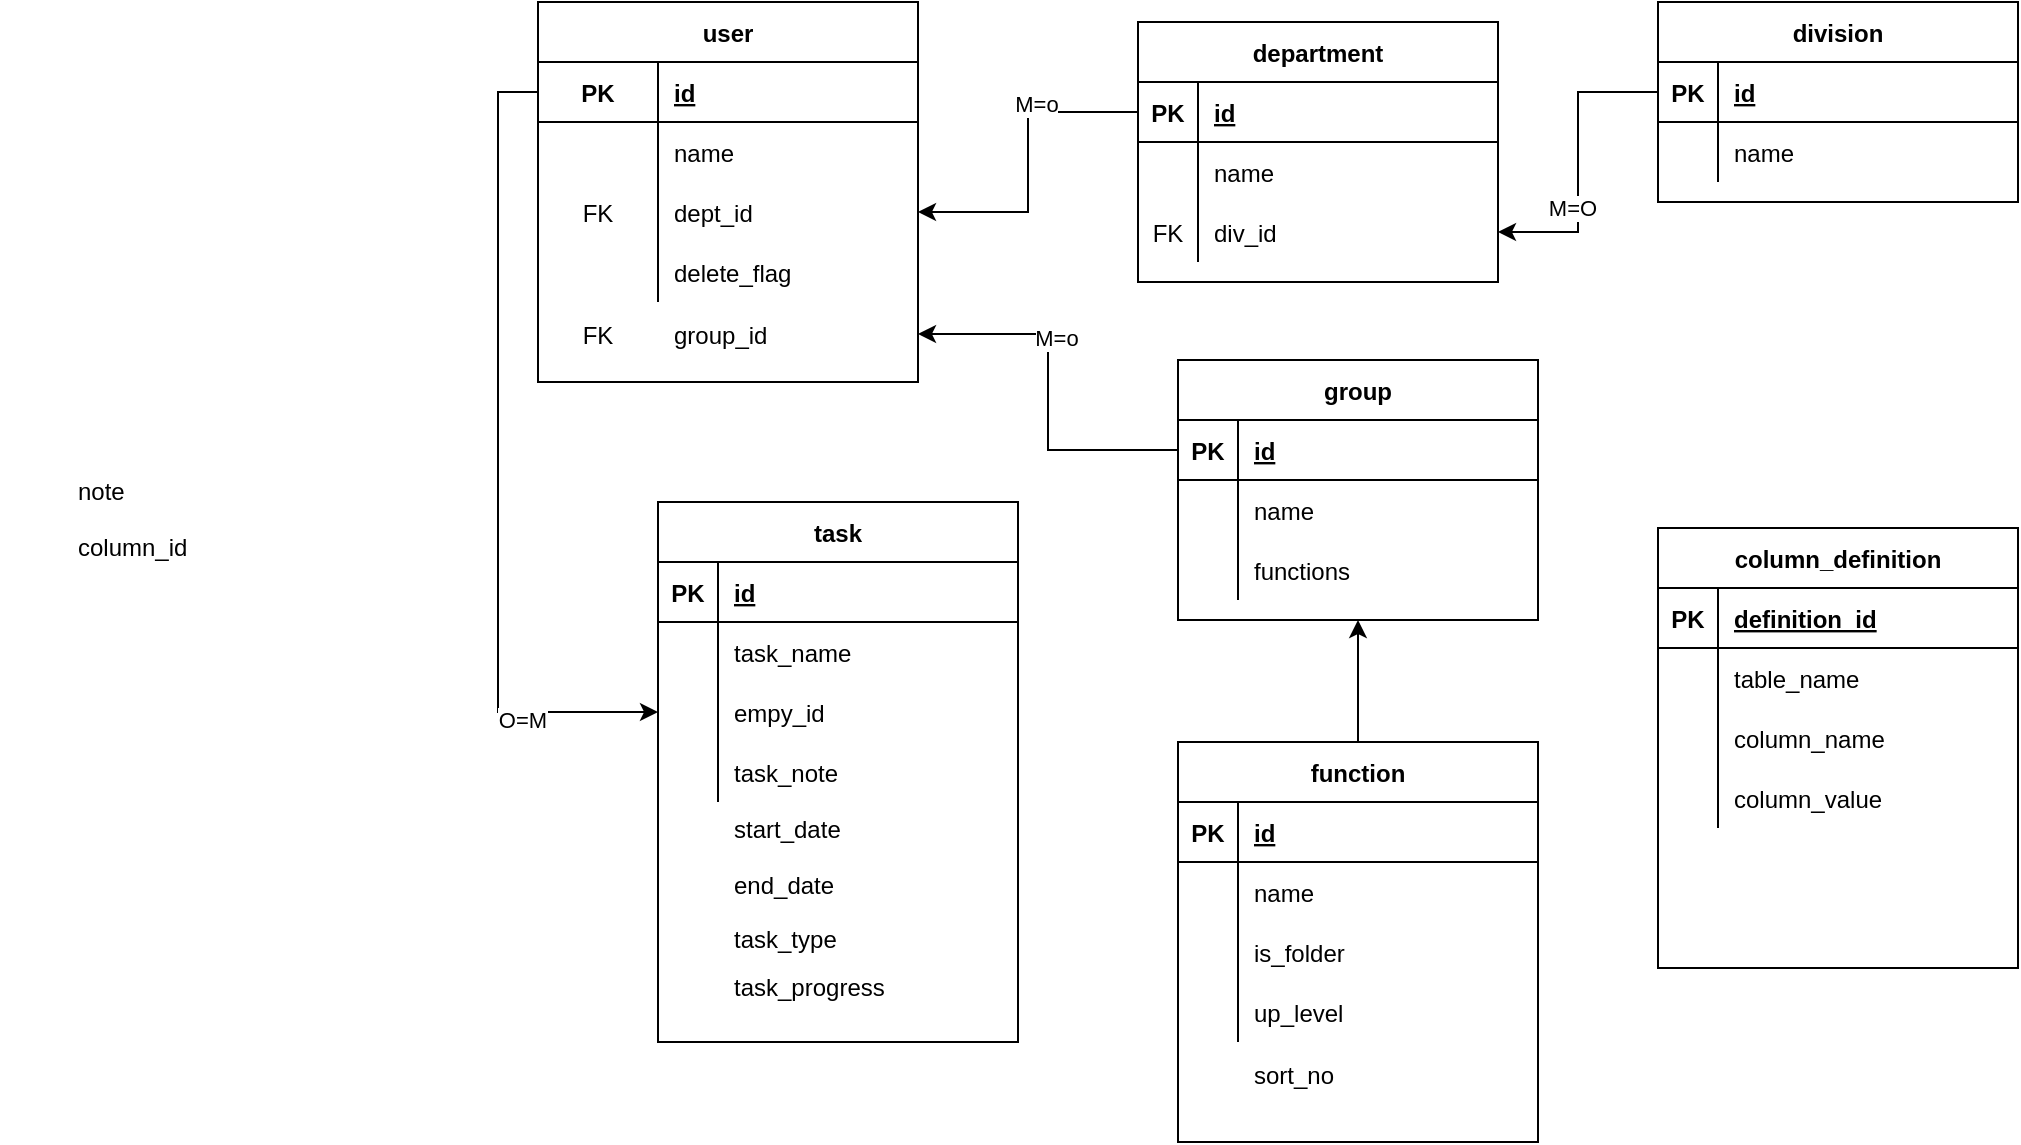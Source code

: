 <mxfile version="15.9.6" type="device"><diagram id="P8BjnIw8uzC9Eh3ABtu_" name="Page-1"><mxGraphModel dx="2128" dy="545" grid="1" gridSize="10" guides="1" tooltips="1" connect="1" arrows="1" fold="1" page="1" pageScale="1" pageWidth="850" pageHeight="1100" math="0" shadow="0"><root><mxCell id="0"/><mxCell id="1" parent="0"/><mxCell id="HTnI0VIn8J3bem7CkCX4-1" value="user" style="shape=table;startSize=30;container=1;collapsible=1;childLayout=tableLayout;fixedRows=1;rowLines=0;fontStyle=1;align=center;resizeLast=1;" parent="1" vertex="1"><mxGeometry x="10" y="20" width="190" height="190" as="geometry"><mxRectangle x="10" y="20" width="60" height="30" as="alternateBounds"/></mxGeometry></mxCell><mxCell id="HTnI0VIn8J3bem7CkCX4-2" value="" style="shape=partialRectangle;collapsible=0;dropTarget=0;pointerEvents=0;fillColor=none;top=0;left=0;bottom=1;right=0;points=[[0,0.5],[1,0.5]];portConstraint=eastwest;" parent="HTnI0VIn8J3bem7CkCX4-1" vertex="1"><mxGeometry y="30" width="190" height="30" as="geometry"/></mxCell><mxCell id="HTnI0VIn8J3bem7CkCX4-3" value="PK" style="shape=partialRectangle;connectable=0;fillColor=none;top=0;left=0;bottom=0;right=0;fontStyle=1;overflow=hidden;" parent="HTnI0VIn8J3bem7CkCX4-2" vertex="1"><mxGeometry width="60" height="30" as="geometry"><mxRectangle width="60" height="30" as="alternateBounds"/></mxGeometry></mxCell><mxCell id="HTnI0VIn8J3bem7CkCX4-4" value="id" style="shape=partialRectangle;connectable=0;fillColor=none;top=0;left=0;bottom=0;right=0;align=left;spacingLeft=6;fontStyle=5;overflow=hidden;" parent="HTnI0VIn8J3bem7CkCX4-2" vertex="1"><mxGeometry x="60" width="130" height="30" as="geometry"><mxRectangle width="130" height="30" as="alternateBounds"/></mxGeometry></mxCell><mxCell id="HTnI0VIn8J3bem7CkCX4-5" value="" style="shape=partialRectangle;collapsible=0;dropTarget=0;pointerEvents=0;fillColor=none;top=0;left=0;bottom=0;right=0;points=[[0,0.5],[1,0.5]];portConstraint=eastwest;" parent="HTnI0VIn8J3bem7CkCX4-1" vertex="1"><mxGeometry y="60" width="190" height="30" as="geometry"/></mxCell><mxCell id="HTnI0VIn8J3bem7CkCX4-6" value="" style="shape=partialRectangle;connectable=0;fillColor=none;top=0;left=0;bottom=0;right=0;editable=1;overflow=hidden;" parent="HTnI0VIn8J3bem7CkCX4-5" vertex="1"><mxGeometry width="60" height="30" as="geometry"><mxRectangle width="60" height="30" as="alternateBounds"/></mxGeometry></mxCell><mxCell id="HTnI0VIn8J3bem7CkCX4-7" value="name" style="shape=partialRectangle;connectable=0;fillColor=none;top=0;left=0;bottom=0;right=0;align=left;spacingLeft=6;overflow=hidden;" parent="HTnI0VIn8J3bem7CkCX4-5" vertex="1"><mxGeometry x="60" width="130" height="30" as="geometry"><mxRectangle width="130" height="30" as="alternateBounds"/></mxGeometry></mxCell><mxCell id="HTnI0VIn8J3bem7CkCX4-8" value="" style="shape=partialRectangle;collapsible=0;dropTarget=0;pointerEvents=0;fillColor=none;top=0;left=0;bottom=0;right=0;points=[[0,0.5],[1,0.5]];portConstraint=eastwest;" parent="HTnI0VIn8J3bem7CkCX4-1" vertex="1"><mxGeometry y="90" width="190" height="30" as="geometry"/></mxCell><mxCell id="HTnI0VIn8J3bem7CkCX4-9" value="FK" style="shape=partialRectangle;connectable=0;fillColor=none;top=0;left=0;bottom=0;right=0;editable=1;overflow=hidden;" parent="HTnI0VIn8J3bem7CkCX4-8" vertex="1"><mxGeometry width="60" height="30" as="geometry"><mxRectangle width="60" height="30" as="alternateBounds"/></mxGeometry></mxCell><mxCell id="HTnI0VIn8J3bem7CkCX4-10" value="dept_id" style="shape=partialRectangle;connectable=0;fillColor=none;top=0;left=0;bottom=0;right=0;align=left;spacingLeft=6;overflow=hidden;" parent="HTnI0VIn8J3bem7CkCX4-8" vertex="1"><mxGeometry x="60" width="130" height="30" as="geometry"><mxRectangle width="130" height="30" as="alternateBounds"/></mxGeometry></mxCell><mxCell id="HTnI0VIn8J3bem7CkCX4-11" value="" style="shape=partialRectangle;collapsible=0;dropTarget=0;pointerEvents=0;fillColor=none;top=0;left=0;bottom=0;right=0;points=[[0,0.5],[1,0.5]];portConstraint=eastwest;" parent="HTnI0VIn8J3bem7CkCX4-1" vertex="1"><mxGeometry y="120" width="190" height="30" as="geometry"/></mxCell><mxCell id="HTnI0VIn8J3bem7CkCX4-12" value="" style="shape=partialRectangle;connectable=0;fillColor=none;top=0;left=0;bottom=0;right=0;editable=1;overflow=hidden;" parent="HTnI0VIn8J3bem7CkCX4-11" vertex="1"><mxGeometry width="60" height="30" as="geometry"><mxRectangle width="60" height="30" as="alternateBounds"/></mxGeometry></mxCell><mxCell id="HTnI0VIn8J3bem7CkCX4-13" value="delete_flag" style="shape=partialRectangle;connectable=0;fillColor=none;top=0;left=0;bottom=0;right=0;align=left;spacingLeft=6;overflow=hidden;" parent="HTnI0VIn8J3bem7CkCX4-11" vertex="1"><mxGeometry x="60" width="130" height="30" as="geometry"><mxRectangle width="130" height="30" as="alternateBounds"/></mxGeometry></mxCell><mxCell id="i8Ylin-mD9J8Nqvevmyq-18" value="task" style="shape=table;startSize=30;container=1;collapsible=1;childLayout=tableLayout;fixedRows=1;rowLines=0;fontStyle=1;align=center;resizeLast=1;" parent="1" vertex="1"><mxGeometry x="70" y="270" width="180" height="270" as="geometry"/></mxCell><mxCell id="i8Ylin-mD9J8Nqvevmyq-19" value="" style="shape=partialRectangle;collapsible=0;dropTarget=0;pointerEvents=0;fillColor=none;top=0;left=0;bottom=1;right=0;points=[[0,0.5],[1,0.5]];portConstraint=eastwest;" parent="i8Ylin-mD9J8Nqvevmyq-18" vertex="1"><mxGeometry y="30" width="180" height="30" as="geometry"/></mxCell><mxCell id="i8Ylin-mD9J8Nqvevmyq-20" value="PK" style="shape=partialRectangle;connectable=0;fillColor=none;top=0;left=0;bottom=0;right=0;fontStyle=1;overflow=hidden;" parent="i8Ylin-mD9J8Nqvevmyq-19" vertex="1"><mxGeometry width="30" height="30" as="geometry"><mxRectangle width="30" height="30" as="alternateBounds"/></mxGeometry></mxCell><mxCell id="i8Ylin-mD9J8Nqvevmyq-21" value="id" style="shape=partialRectangle;connectable=0;fillColor=none;top=0;left=0;bottom=0;right=0;align=left;spacingLeft=6;fontStyle=5;overflow=hidden;" parent="i8Ylin-mD9J8Nqvevmyq-19" vertex="1"><mxGeometry x="30" width="150" height="30" as="geometry"><mxRectangle width="150" height="30" as="alternateBounds"/></mxGeometry></mxCell><mxCell id="i8Ylin-mD9J8Nqvevmyq-22" value="" style="shape=partialRectangle;collapsible=0;dropTarget=0;pointerEvents=0;fillColor=none;top=0;left=0;bottom=0;right=0;points=[[0,0.5],[1,0.5]];portConstraint=eastwest;" parent="i8Ylin-mD9J8Nqvevmyq-18" vertex="1"><mxGeometry y="60" width="180" height="30" as="geometry"/></mxCell><mxCell id="i8Ylin-mD9J8Nqvevmyq-23" value="" style="shape=partialRectangle;connectable=0;fillColor=none;top=0;left=0;bottom=0;right=0;editable=1;overflow=hidden;" parent="i8Ylin-mD9J8Nqvevmyq-22" vertex="1"><mxGeometry width="30" height="30" as="geometry"><mxRectangle width="30" height="30" as="alternateBounds"/></mxGeometry></mxCell><mxCell id="i8Ylin-mD9J8Nqvevmyq-24" value="task_name" style="shape=partialRectangle;connectable=0;fillColor=none;top=0;left=0;bottom=0;right=0;align=left;spacingLeft=6;overflow=hidden;" parent="i8Ylin-mD9J8Nqvevmyq-22" vertex="1"><mxGeometry x="30" width="150" height="30" as="geometry"><mxRectangle width="150" height="30" as="alternateBounds"/></mxGeometry></mxCell><mxCell id="i8Ylin-mD9J8Nqvevmyq-25" value="" style="shape=partialRectangle;collapsible=0;dropTarget=0;pointerEvents=0;fillColor=none;top=0;left=0;bottom=0;right=0;points=[[0,0.5],[1,0.5]];portConstraint=eastwest;" parent="i8Ylin-mD9J8Nqvevmyq-18" vertex="1"><mxGeometry y="90" width="180" height="30" as="geometry"/></mxCell><mxCell id="i8Ylin-mD9J8Nqvevmyq-26" value="" style="shape=partialRectangle;connectable=0;fillColor=none;top=0;left=0;bottom=0;right=0;editable=1;overflow=hidden;" parent="i8Ylin-mD9J8Nqvevmyq-25" vertex="1"><mxGeometry width="30" height="30" as="geometry"><mxRectangle width="30" height="30" as="alternateBounds"/></mxGeometry></mxCell><mxCell id="i8Ylin-mD9J8Nqvevmyq-27" value="empy_id" style="shape=partialRectangle;connectable=0;fillColor=none;top=0;left=0;bottom=0;right=0;align=left;spacingLeft=6;overflow=hidden;" parent="i8Ylin-mD9J8Nqvevmyq-25" vertex="1"><mxGeometry x="30" width="150" height="30" as="geometry"><mxRectangle width="150" height="30" as="alternateBounds"/></mxGeometry></mxCell><mxCell id="i8Ylin-mD9J8Nqvevmyq-28" value="" style="shape=partialRectangle;collapsible=0;dropTarget=0;pointerEvents=0;fillColor=none;top=0;left=0;bottom=0;right=0;points=[[0,0.5],[1,0.5]];portConstraint=eastwest;" parent="i8Ylin-mD9J8Nqvevmyq-18" vertex="1"><mxGeometry y="120" width="180" height="30" as="geometry"/></mxCell><mxCell id="i8Ylin-mD9J8Nqvevmyq-29" value="" style="shape=partialRectangle;connectable=0;fillColor=none;top=0;left=0;bottom=0;right=0;editable=1;overflow=hidden;" parent="i8Ylin-mD9J8Nqvevmyq-28" vertex="1"><mxGeometry width="30" height="30" as="geometry"><mxRectangle width="30" height="30" as="alternateBounds"/></mxGeometry></mxCell><mxCell id="i8Ylin-mD9J8Nqvevmyq-30" value="task_note" style="shape=partialRectangle;connectable=0;fillColor=none;top=0;left=0;bottom=0;right=0;align=left;spacingLeft=6;overflow=hidden;" parent="i8Ylin-mD9J8Nqvevmyq-28" vertex="1"><mxGeometry x="30" width="150" height="30" as="geometry"><mxRectangle width="150" height="30" as="alternateBounds"/></mxGeometry></mxCell><mxCell id="i8Ylin-mD9J8Nqvevmyq-31" value="group" style="shape=table;startSize=30;container=1;collapsible=1;childLayout=tableLayout;fixedRows=1;rowLines=0;fontStyle=1;align=center;resizeLast=1;" parent="1" vertex="1"><mxGeometry x="330" y="199" width="180" height="130" as="geometry"/></mxCell><mxCell id="i8Ylin-mD9J8Nqvevmyq-32" value="" style="shape=partialRectangle;collapsible=0;dropTarget=0;pointerEvents=0;fillColor=none;top=0;left=0;bottom=1;right=0;points=[[0,0.5],[1,0.5]];portConstraint=eastwest;" parent="i8Ylin-mD9J8Nqvevmyq-31" vertex="1"><mxGeometry y="30" width="180" height="30" as="geometry"/></mxCell><mxCell id="i8Ylin-mD9J8Nqvevmyq-33" value="PK" style="shape=partialRectangle;connectable=0;fillColor=none;top=0;left=0;bottom=0;right=0;fontStyle=1;overflow=hidden;" parent="i8Ylin-mD9J8Nqvevmyq-32" vertex="1"><mxGeometry width="30" height="30" as="geometry"><mxRectangle width="30" height="30" as="alternateBounds"/></mxGeometry></mxCell><mxCell id="i8Ylin-mD9J8Nqvevmyq-34" value="id" style="shape=partialRectangle;connectable=0;fillColor=none;top=0;left=0;bottom=0;right=0;align=left;spacingLeft=6;fontStyle=5;overflow=hidden;" parent="i8Ylin-mD9J8Nqvevmyq-32" vertex="1"><mxGeometry x="30" width="150" height="30" as="geometry"><mxRectangle width="150" height="30" as="alternateBounds"/></mxGeometry></mxCell><mxCell id="i8Ylin-mD9J8Nqvevmyq-35" value="" style="shape=partialRectangle;collapsible=0;dropTarget=0;pointerEvents=0;fillColor=none;top=0;left=0;bottom=0;right=0;points=[[0,0.5],[1,0.5]];portConstraint=eastwest;" parent="i8Ylin-mD9J8Nqvevmyq-31" vertex="1"><mxGeometry y="60" width="180" height="30" as="geometry"/></mxCell><mxCell id="i8Ylin-mD9J8Nqvevmyq-36" value="" style="shape=partialRectangle;connectable=0;fillColor=none;top=0;left=0;bottom=0;right=0;editable=1;overflow=hidden;" parent="i8Ylin-mD9J8Nqvevmyq-35" vertex="1"><mxGeometry width="30" height="30" as="geometry"><mxRectangle width="30" height="30" as="alternateBounds"/></mxGeometry></mxCell><mxCell id="i8Ylin-mD9J8Nqvevmyq-37" value="name" style="shape=partialRectangle;connectable=0;fillColor=none;top=0;left=0;bottom=0;right=0;align=left;spacingLeft=6;overflow=hidden;" parent="i8Ylin-mD9J8Nqvevmyq-35" vertex="1"><mxGeometry x="30" width="150" height="30" as="geometry"><mxRectangle width="150" height="30" as="alternateBounds"/></mxGeometry></mxCell><mxCell id="i8Ylin-mD9J8Nqvevmyq-41" value="" style="shape=partialRectangle;collapsible=0;dropTarget=0;pointerEvents=0;fillColor=none;top=0;left=0;bottom=0;right=0;points=[[0,0.5],[1,0.5]];portConstraint=eastwest;" parent="i8Ylin-mD9J8Nqvevmyq-31" vertex="1"><mxGeometry y="90" width="180" height="30" as="geometry"/></mxCell><mxCell id="i8Ylin-mD9J8Nqvevmyq-42" value="" style="shape=partialRectangle;connectable=0;fillColor=none;top=0;left=0;bottom=0;right=0;editable=1;overflow=hidden;" parent="i8Ylin-mD9J8Nqvevmyq-41" vertex="1"><mxGeometry width="30" height="30" as="geometry"><mxRectangle width="30" height="30" as="alternateBounds"/></mxGeometry></mxCell><mxCell id="i8Ylin-mD9J8Nqvevmyq-43" value="functions" style="shape=partialRectangle;connectable=0;fillColor=none;top=0;left=0;bottom=0;right=0;align=left;spacingLeft=6;overflow=hidden;" parent="i8Ylin-mD9J8Nqvevmyq-41" vertex="1"><mxGeometry x="30" width="150" height="30" as="geometry"><mxRectangle width="150" height="30" as="alternateBounds"/></mxGeometry></mxCell><mxCell id="i8Ylin-mD9J8Nqvevmyq-87" value="" style="shape=partialRectangle;collapsible=0;dropTarget=0;pointerEvents=0;fillColor=none;top=0;left=0;bottom=0;right=0;points=[[0,0.5],[1,0.5]];portConstraint=eastwest;" parent="1" vertex="1"><mxGeometry x="10" y="171" width="190" height="30" as="geometry"/></mxCell><mxCell id="i8Ylin-mD9J8Nqvevmyq-88" value="FK" style="shape=partialRectangle;connectable=0;fillColor=none;top=0;left=0;bottom=0;right=0;editable=1;overflow=hidden;" parent="i8Ylin-mD9J8Nqvevmyq-87" vertex="1"><mxGeometry width="60" height="30" as="geometry"><mxRectangle width="60" height="30" as="alternateBounds"/></mxGeometry></mxCell><mxCell id="i8Ylin-mD9J8Nqvevmyq-89" value="group_id" style="shape=partialRectangle;connectable=0;fillColor=none;top=0;left=0;bottom=0;right=0;align=left;spacingLeft=6;overflow=hidden;" parent="i8Ylin-mD9J8Nqvevmyq-87" vertex="1"><mxGeometry x="60" width="130" height="30" as="geometry"><mxRectangle width="130" height="30" as="alternateBounds"/></mxGeometry></mxCell><mxCell id="i8Ylin-mD9J8Nqvevmyq-118" style="edgeStyle=orthogonalEdgeStyle;rounded=0;orthogonalLoop=1;jettySize=auto;html=1;exitX=0;exitY=0.5;exitDx=0;exitDy=0;" parent="1" source="i8Ylin-mD9J8Nqvevmyq-32" target="i8Ylin-mD9J8Nqvevmyq-87" edge="1"><mxGeometry relative="1" as="geometry"/></mxCell><mxCell id="CJp5ucZLepSiwlkZJqnd-81" value="M=o" style="edgeLabel;html=1;align=center;verticalAlign=middle;resizable=0;points=[];" parent="i8Ylin-mD9J8Nqvevmyq-118" vertex="1" connectable="0"><mxGeometry x="0.288" y="-4" relative="1" as="geometry"><mxPoint as="offset"/></mxGeometry></mxCell><mxCell id="i8Ylin-mD9J8Nqvevmyq-134" value="" style="shape=partialRectangle;collapsible=0;dropTarget=0;pointerEvents=0;fillColor=none;top=0;left=0;bottom=0;right=0;points=[[0,0.5],[1,0.5]];portConstraint=eastwest;" parent="1" vertex="1"><mxGeometry x="70" y="418" width="180" height="30" as="geometry"/></mxCell><mxCell id="i8Ylin-mD9J8Nqvevmyq-135" value="" style="shape=partialRectangle;connectable=0;fillColor=none;top=0;left=0;bottom=0;right=0;editable=1;overflow=hidden;" parent="i8Ylin-mD9J8Nqvevmyq-134" vertex="1"><mxGeometry width="30" height="30" as="geometry"><mxRectangle width="30" height="30" as="alternateBounds"/></mxGeometry></mxCell><mxCell id="i8Ylin-mD9J8Nqvevmyq-136" value="start_date" style="shape=partialRectangle;connectable=0;fillColor=none;top=0;left=0;bottom=0;right=0;align=left;spacingLeft=6;overflow=hidden;" parent="i8Ylin-mD9J8Nqvevmyq-134" vertex="1"><mxGeometry x="30" width="150" height="30" as="geometry"><mxRectangle width="150" height="30" as="alternateBounds"/></mxGeometry></mxCell><mxCell id="i8Ylin-mD9J8Nqvevmyq-137" value="" style="shape=partialRectangle;collapsible=0;dropTarget=0;pointerEvents=0;fillColor=none;top=0;left=0;bottom=0;right=0;points=[[0,0.5],[1,0.5]];portConstraint=eastwest;" parent="1" vertex="1"><mxGeometry x="70" y="446" width="180" height="30" as="geometry"/></mxCell><mxCell id="i8Ylin-mD9J8Nqvevmyq-138" value="" style="shape=partialRectangle;connectable=0;fillColor=none;top=0;left=0;bottom=0;right=0;editable=1;overflow=hidden;" parent="i8Ylin-mD9J8Nqvevmyq-137" vertex="1"><mxGeometry width="30" height="30" as="geometry"><mxRectangle width="30" height="30" as="alternateBounds"/></mxGeometry></mxCell><mxCell id="i8Ylin-mD9J8Nqvevmyq-139" value="end_date" style="shape=partialRectangle;connectable=0;fillColor=none;top=0;left=0;bottom=0;right=0;align=left;spacingLeft=6;overflow=hidden;" parent="i8Ylin-mD9J8Nqvevmyq-137" vertex="1"><mxGeometry x="30" width="150" height="30" as="geometry"><mxRectangle width="150" height="30" as="alternateBounds"/></mxGeometry></mxCell><mxCell id="i8Ylin-mD9J8Nqvevmyq-140" value="" style="shape=partialRectangle;collapsible=0;dropTarget=0;pointerEvents=0;fillColor=none;top=0;left=0;bottom=0;right=0;points=[[0,0.5],[1,0.5]];portConstraint=eastwest;" parent="1" vertex="1"><mxGeometry x="70" y="473" width="180" height="30" as="geometry"/></mxCell><mxCell id="i8Ylin-mD9J8Nqvevmyq-141" value="" style="shape=partialRectangle;connectable=0;fillColor=none;top=0;left=0;bottom=0;right=0;editable=1;overflow=hidden;" parent="i8Ylin-mD9J8Nqvevmyq-140" vertex="1"><mxGeometry width="30" height="30" as="geometry"><mxRectangle width="30" height="30" as="alternateBounds"/></mxGeometry></mxCell><mxCell id="i8Ylin-mD9J8Nqvevmyq-142" value="task_type" style="shape=partialRectangle;connectable=0;fillColor=none;top=0;left=0;bottom=0;right=0;align=left;spacingLeft=6;overflow=hidden;" parent="i8Ylin-mD9J8Nqvevmyq-140" vertex="1"><mxGeometry x="30" width="150" height="30" as="geometry"><mxRectangle width="150" height="30" as="alternateBounds"/></mxGeometry></mxCell><mxCell id="i8Ylin-mD9J8Nqvevmyq-143" style="edgeStyle=orthogonalEdgeStyle;rounded=0;orthogonalLoop=1;jettySize=auto;html=1;exitX=0;exitY=0.5;exitDx=0;exitDy=0;entryX=0;entryY=0.5;entryDx=0;entryDy=0;" parent="1" source="HTnI0VIn8J3bem7CkCX4-2" target="i8Ylin-mD9J8Nqvevmyq-25" edge="1"><mxGeometry relative="1" as="geometry"/></mxCell><mxCell id="CJp5ucZLepSiwlkZJqnd-82" value="O=M" style="edgeLabel;html=1;align=center;verticalAlign=middle;resizable=0;points=[];" parent="i8Ylin-mD9J8Nqvevmyq-143" vertex="1" connectable="0"><mxGeometry x="0.674" y="-4" relative="1" as="geometry"><mxPoint x="-1" as="offset"/></mxGeometry></mxCell><mxCell id="i8Ylin-mD9J8Nqvevmyq-144" value="" style="shape=partialRectangle;collapsible=0;dropTarget=0;pointerEvents=0;fillColor=none;top=0;left=0;bottom=0;right=0;points=[[0,0.5],[1,0.5]];portConstraint=eastwest;" parent="1" vertex="1"><mxGeometry x="70" y="497" width="180" height="30" as="geometry"/></mxCell><mxCell id="i8Ylin-mD9J8Nqvevmyq-145" value="" style="shape=partialRectangle;connectable=0;fillColor=none;top=0;left=0;bottom=0;right=0;editable=1;overflow=hidden;" parent="i8Ylin-mD9J8Nqvevmyq-144" vertex="1"><mxGeometry width="30" height="30" as="geometry"><mxRectangle width="30" height="30" as="alternateBounds"/></mxGeometry></mxCell><mxCell id="i8Ylin-mD9J8Nqvevmyq-146" value="task_progress" style="shape=partialRectangle;connectable=0;fillColor=none;top=0;left=0;bottom=0;right=0;align=left;spacingLeft=6;overflow=hidden;" parent="i8Ylin-mD9J8Nqvevmyq-144" vertex="1"><mxGeometry x="30" width="150" height="30" as="geometry"><mxRectangle width="150" height="30" as="alternateBounds"/></mxGeometry></mxCell><mxCell id="CJp5ucZLepSiwlkZJqnd-1" value="column_definition" style="shape=table;startSize=30;container=1;collapsible=1;childLayout=tableLayout;fixedRows=1;rowLines=0;fontStyle=1;align=center;resizeLast=1;" parent="1" vertex="1"><mxGeometry x="570" y="283" width="180" height="220" as="geometry"/></mxCell><mxCell id="CJp5ucZLepSiwlkZJqnd-2" value="" style="shape=partialRectangle;collapsible=0;dropTarget=0;pointerEvents=0;fillColor=none;top=0;left=0;bottom=1;right=0;points=[[0,0.5],[1,0.5]];portConstraint=eastwest;" parent="CJp5ucZLepSiwlkZJqnd-1" vertex="1"><mxGeometry y="30" width="180" height="30" as="geometry"/></mxCell><mxCell id="CJp5ucZLepSiwlkZJqnd-3" value="PK" style="shape=partialRectangle;connectable=0;fillColor=none;top=0;left=0;bottom=0;right=0;fontStyle=1;overflow=hidden;" parent="CJp5ucZLepSiwlkZJqnd-2" vertex="1"><mxGeometry width="30" height="30" as="geometry"><mxRectangle width="30" height="30" as="alternateBounds"/></mxGeometry></mxCell><mxCell id="CJp5ucZLepSiwlkZJqnd-4" value="definition_id" style="shape=partialRectangle;connectable=0;fillColor=none;top=0;left=0;bottom=0;right=0;align=left;spacingLeft=6;fontStyle=5;overflow=hidden;" parent="CJp5ucZLepSiwlkZJqnd-2" vertex="1"><mxGeometry x="30" width="150" height="30" as="geometry"><mxRectangle width="150" height="30" as="alternateBounds"/></mxGeometry></mxCell><mxCell id="CJp5ucZLepSiwlkZJqnd-5" value="" style="shape=partialRectangle;collapsible=0;dropTarget=0;pointerEvents=0;fillColor=none;top=0;left=0;bottom=0;right=0;points=[[0,0.5],[1,0.5]];portConstraint=eastwest;" parent="CJp5ucZLepSiwlkZJqnd-1" vertex="1"><mxGeometry y="60" width="180" height="30" as="geometry"/></mxCell><mxCell id="CJp5ucZLepSiwlkZJqnd-6" value="" style="shape=partialRectangle;connectable=0;fillColor=none;top=0;left=0;bottom=0;right=0;editable=1;overflow=hidden;" parent="CJp5ucZLepSiwlkZJqnd-5" vertex="1"><mxGeometry width="30" height="30" as="geometry"><mxRectangle width="30" height="30" as="alternateBounds"/></mxGeometry></mxCell><mxCell id="CJp5ucZLepSiwlkZJqnd-7" value="table_name" style="shape=partialRectangle;connectable=0;fillColor=none;top=0;left=0;bottom=0;right=0;align=left;spacingLeft=6;overflow=hidden;" parent="CJp5ucZLepSiwlkZJqnd-5" vertex="1"><mxGeometry x="30" width="150" height="30" as="geometry"><mxRectangle width="150" height="30" as="alternateBounds"/></mxGeometry></mxCell><mxCell id="CJp5ucZLepSiwlkZJqnd-8" value="" style="shape=partialRectangle;collapsible=0;dropTarget=0;pointerEvents=0;fillColor=none;top=0;left=0;bottom=0;right=0;points=[[0,0.5],[1,0.5]];portConstraint=eastwest;" parent="CJp5ucZLepSiwlkZJqnd-1" vertex="1"><mxGeometry y="90" width="180" height="30" as="geometry"/></mxCell><mxCell id="CJp5ucZLepSiwlkZJqnd-9" value="" style="shape=partialRectangle;connectable=0;fillColor=none;top=0;left=0;bottom=0;right=0;editable=1;overflow=hidden;" parent="CJp5ucZLepSiwlkZJqnd-8" vertex="1"><mxGeometry width="30" height="30" as="geometry"><mxRectangle width="30" height="30" as="alternateBounds"/></mxGeometry></mxCell><mxCell id="CJp5ucZLepSiwlkZJqnd-10" value="column_name" style="shape=partialRectangle;connectable=0;fillColor=none;top=0;left=0;bottom=0;right=0;align=left;spacingLeft=6;overflow=hidden;" parent="CJp5ucZLepSiwlkZJqnd-8" vertex="1"><mxGeometry x="30" width="150" height="30" as="geometry"><mxRectangle width="150" height="30" as="alternateBounds"/></mxGeometry></mxCell><mxCell id="CJp5ucZLepSiwlkZJqnd-11" value="" style="shape=partialRectangle;collapsible=0;dropTarget=0;pointerEvents=0;fillColor=none;top=0;left=0;bottom=0;right=0;points=[[0,0.5],[1,0.5]];portConstraint=eastwest;" parent="CJp5ucZLepSiwlkZJqnd-1" vertex="1"><mxGeometry y="120" width="180" height="30" as="geometry"/></mxCell><mxCell id="CJp5ucZLepSiwlkZJqnd-12" value="" style="shape=partialRectangle;connectable=0;fillColor=none;top=0;left=0;bottom=0;right=0;editable=1;overflow=hidden;" parent="CJp5ucZLepSiwlkZJqnd-11" vertex="1"><mxGeometry width="30" height="30" as="geometry"><mxRectangle width="30" height="30" as="alternateBounds"/></mxGeometry></mxCell><mxCell id="CJp5ucZLepSiwlkZJqnd-13" value="column_value" style="shape=partialRectangle;connectable=0;fillColor=none;top=0;left=0;bottom=0;right=0;align=left;spacingLeft=6;overflow=hidden;" parent="CJp5ucZLepSiwlkZJqnd-11" vertex="1"><mxGeometry x="30" width="150" height="30" as="geometry"><mxRectangle width="150" height="30" as="alternateBounds"/></mxGeometry></mxCell><mxCell id="CJp5ucZLepSiwlkZJqnd-14" value="" style="shape=partialRectangle;collapsible=0;dropTarget=0;pointerEvents=0;fillColor=none;top=0;left=0;bottom=0;right=0;points=[[0,0.5],[1,0.5]];portConstraint=eastwest;" parent="1" vertex="1"><mxGeometry x="-258" y="249" width="180" height="30" as="geometry"/></mxCell><mxCell id="CJp5ucZLepSiwlkZJqnd-15" value="" style="shape=partialRectangle;connectable=0;fillColor=none;top=0;left=0;bottom=0;right=0;editable=1;overflow=hidden;" parent="CJp5ucZLepSiwlkZJqnd-14" vertex="1"><mxGeometry width="30" height="30" as="geometry"><mxRectangle width="30" height="30" as="alternateBounds"/></mxGeometry></mxCell><mxCell id="CJp5ucZLepSiwlkZJqnd-16" value="note" style="shape=partialRectangle;connectable=0;fillColor=none;top=0;left=0;bottom=0;right=0;align=left;spacingLeft=6;overflow=hidden;" parent="CJp5ucZLepSiwlkZJqnd-14" vertex="1"><mxGeometry x="30" width="150" height="30" as="geometry"><mxRectangle width="150" height="30" as="alternateBounds"/></mxGeometry></mxCell><mxCell id="CJp5ucZLepSiwlkZJqnd-20" value="column_id" style="shape=partialRectangle;connectable=0;fillColor=none;top=0;left=0;bottom=0;right=0;align=left;spacingLeft=6;overflow=hidden;" parent="1" vertex="1"><mxGeometry x="-228" y="277" width="150" height="30" as="geometry"><mxRectangle width="150" height="30" as="alternateBounds"/></mxGeometry></mxCell><mxCell id="CJp5ucZLepSiwlkZJqnd-50" value="division" style="shape=table;startSize=30;container=1;collapsible=1;childLayout=tableLayout;fixedRows=1;rowLines=0;fontStyle=1;align=center;resizeLast=1;" parent="1" vertex="1"><mxGeometry x="570" y="20" width="180" height="100" as="geometry"/></mxCell><mxCell id="CJp5ucZLepSiwlkZJqnd-51" value="" style="shape=partialRectangle;collapsible=0;dropTarget=0;pointerEvents=0;fillColor=none;top=0;left=0;bottom=1;right=0;points=[[0,0.5],[1,0.5]];portConstraint=eastwest;" parent="CJp5ucZLepSiwlkZJqnd-50" vertex="1"><mxGeometry y="30" width="180" height="30" as="geometry"/></mxCell><mxCell id="CJp5ucZLepSiwlkZJqnd-52" value="PK" style="shape=partialRectangle;connectable=0;fillColor=none;top=0;left=0;bottom=0;right=0;fontStyle=1;overflow=hidden;" parent="CJp5ucZLepSiwlkZJqnd-51" vertex="1"><mxGeometry width="30" height="30" as="geometry"><mxRectangle width="30" height="30" as="alternateBounds"/></mxGeometry></mxCell><mxCell id="CJp5ucZLepSiwlkZJqnd-53" value="id" style="shape=partialRectangle;connectable=0;fillColor=none;top=0;left=0;bottom=0;right=0;align=left;spacingLeft=6;fontStyle=5;overflow=hidden;" parent="CJp5ucZLepSiwlkZJqnd-51" vertex="1"><mxGeometry x="30" width="150" height="30" as="geometry"><mxRectangle width="150" height="30" as="alternateBounds"/></mxGeometry></mxCell><mxCell id="CJp5ucZLepSiwlkZJqnd-54" value="" style="shape=partialRectangle;collapsible=0;dropTarget=0;pointerEvents=0;fillColor=none;top=0;left=0;bottom=0;right=0;points=[[0,0.5],[1,0.5]];portConstraint=eastwest;" parent="CJp5ucZLepSiwlkZJqnd-50" vertex="1"><mxGeometry y="60" width="180" height="30" as="geometry"/></mxCell><mxCell id="CJp5ucZLepSiwlkZJqnd-55" value="" style="shape=partialRectangle;connectable=0;fillColor=none;top=0;left=0;bottom=0;right=0;editable=1;overflow=hidden;" parent="CJp5ucZLepSiwlkZJqnd-54" vertex="1"><mxGeometry width="30" height="30" as="geometry"><mxRectangle width="30" height="30" as="alternateBounds"/></mxGeometry></mxCell><mxCell id="CJp5ucZLepSiwlkZJqnd-56" value="name" style="shape=partialRectangle;connectable=0;fillColor=none;top=0;left=0;bottom=0;right=0;align=left;spacingLeft=6;overflow=hidden;" parent="CJp5ucZLepSiwlkZJqnd-54" vertex="1"><mxGeometry x="30" width="150" height="30" as="geometry"><mxRectangle width="150" height="30" as="alternateBounds"/></mxGeometry></mxCell><mxCell id="CJp5ucZLepSiwlkZJqnd-64" value="department" style="shape=table;startSize=30;container=1;collapsible=1;childLayout=tableLayout;fixedRows=1;rowLines=0;fontStyle=1;align=center;resizeLast=1;" parent="1" vertex="1"><mxGeometry x="310" y="30" width="180" height="130" as="geometry"/></mxCell><mxCell id="CJp5ucZLepSiwlkZJqnd-65" value="" style="shape=partialRectangle;collapsible=0;dropTarget=0;pointerEvents=0;fillColor=none;top=0;left=0;bottom=1;right=0;points=[[0,0.5],[1,0.5]];portConstraint=eastwest;" parent="CJp5ucZLepSiwlkZJqnd-64" vertex="1"><mxGeometry y="30" width="180" height="30" as="geometry"/></mxCell><mxCell id="CJp5ucZLepSiwlkZJqnd-66" value="PK" style="shape=partialRectangle;connectable=0;fillColor=none;top=0;left=0;bottom=0;right=0;fontStyle=1;overflow=hidden;" parent="CJp5ucZLepSiwlkZJqnd-65" vertex="1"><mxGeometry width="30" height="30" as="geometry"><mxRectangle width="30" height="30" as="alternateBounds"/></mxGeometry></mxCell><mxCell id="CJp5ucZLepSiwlkZJqnd-67" value="id" style="shape=partialRectangle;connectable=0;fillColor=none;top=0;left=0;bottom=0;right=0;align=left;spacingLeft=6;fontStyle=5;overflow=hidden;" parent="CJp5ucZLepSiwlkZJqnd-65" vertex="1"><mxGeometry x="30" width="150" height="30" as="geometry"><mxRectangle width="150" height="30" as="alternateBounds"/></mxGeometry></mxCell><mxCell id="CJp5ucZLepSiwlkZJqnd-68" value="" style="shape=partialRectangle;collapsible=0;dropTarget=0;pointerEvents=0;fillColor=none;top=0;left=0;bottom=0;right=0;points=[[0,0.5],[1,0.5]];portConstraint=eastwest;" parent="CJp5ucZLepSiwlkZJqnd-64" vertex="1"><mxGeometry y="60" width="180" height="30" as="geometry"/></mxCell><mxCell id="CJp5ucZLepSiwlkZJqnd-69" value="" style="shape=partialRectangle;connectable=0;fillColor=none;top=0;left=0;bottom=0;right=0;editable=1;overflow=hidden;" parent="CJp5ucZLepSiwlkZJqnd-68" vertex="1"><mxGeometry width="30" height="30" as="geometry"><mxRectangle width="30" height="30" as="alternateBounds"/></mxGeometry></mxCell><mxCell id="CJp5ucZLepSiwlkZJqnd-70" value="name" style="shape=partialRectangle;connectable=0;fillColor=none;top=0;left=0;bottom=0;right=0;align=left;spacingLeft=6;overflow=hidden;" parent="CJp5ucZLepSiwlkZJqnd-68" vertex="1"><mxGeometry x="30" width="150" height="30" as="geometry"><mxRectangle width="150" height="30" as="alternateBounds"/></mxGeometry></mxCell><mxCell id="CJp5ucZLepSiwlkZJqnd-71" value="" style="shape=partialRectangle;collapsible=0;dropTarget=0;pointerEvents=0;fillColor=none;top=0;left=0;bottom=0;right=0;points=[[0,0.5],[1,0.5]];portConstraint=eastwest;" parent="CJp5ucZLepSiwlkZJqnd-64" vertex="1"><mxGeometry y="90" width="180" height="30" as="geometry"/></mxCell><mxCell id="CJp5ucZLepSiwlkZJqnd-72" value="FK" style="shape=partialRectangle;connectable=0;fillColor=none;top=0;left=0;bottom=0;right=0;editable=1;overflow=hidden;" parent="CJp5ucZLepSiwlkZJqnd-71" vertex="1"><mxGeometry width="30" height="30" as="geometry"><mxRectangle width="30" height="30" as="alternateBounds"/></mxGeometry></mxCell><mxCell id="CJp5ucZLepSiwlkZJqnd-73" value="div_id" style="shape=partialRectangle;connectable=0;fillColor=none;top=0;left=0;bottom=0;right=0;align=left;spacingLeft=6;overflow=hidden;" parent="CJp5ucZLepSiwlkZJqnd-71" vertex="1"><mxGeometry x="30" width="150" height="30" as="geometry"><mxRectangle width="150" height="30" as="alternateBounds"/></mxGeometry></mxCell><mxCell id="CJp5ucZLepSiwlkZJqnd-77" style="edgeStyle=orthogonalEdgeStyle;rounded=0;orthogonalLoop=1;jettySize=auto;html=1;exitX=0;exitY=0.5;exitDx=0;exitDy=0;entryX=1;entryY=0.5;entryDx=0;entryDy=0;" parent="1" source="CJp5ucZLepSiwlkZJqnd-65" target="HTnI0VIn8J3bem7CkCX4-8" edge="1"><mxGeometry relative="1" as="geometry"/></mxCell><mxCell id="CJp5ucZLepSiwlkZJqnd-80" value="M=o" style="edgeLabel;html=1;align=center;verticalAlign=middle;resizable=0;points=[];" parent="CJp5ucZLepSiwlkZJqnd-77" vertex="1" connectable="0"><mxGeometry x="-0.369" y="-4" relative="1" as="geometry"><mxPoint x="-1" as="offset"/></mxGeometry></mxCell><mxCell id="CJp5ucZLepSiwlkZJqnd-78" style="edgeStyle=orthogonalEdgeStyle;rounded=0;orthogonalLoop=1;jettySize=auto;html=1;exitX=0;exitY=0.5;exitDx=0;exitDy=0;entryX=1;entryY=0.5;entryDx=0;entryDy=0;" parent="1" source="CJp5ucZLepSiwlkZJqnd-51" target="CJp5ucZLepSiwlkZJqnd-71" edge="1"><mxGeometry relative="1" as="geometry"/></mxCell><mxCell id="CJp5ucZLepSiwlkZJqnd-79" value="M=O" style="edgeLabel;html=1;align=center;verticalAlign=middle;resizable=0;points=[];" parent="CJp5ucZLepSiwlkZJqnd-78" vertex="1" connectable="0"><mxGeometry x="0.3" y="-3" relative="1" as="geometry"><mxPoint as="offset"/></mxGeometry></mxCell><mxCell id="VHXCwqgwBtq2h8ZWBeBu-18" style="edgeStyle=orthogonalEdgeStyle;rounded=0;orthogonalLoop=1;jettySize=auto;html=1;exitX=0.5;exitY=0;exitDx=0;exitDy=0;entryX=0.5;entryY=1;entryDx=0;entryDy=0;" edge="1" parent="1" source="VHXCwqgwBtq2h8ZWBeBu-1" target="i8Ylin-mD9J8Nqvevmyq-31"><mxGeometry relative="1" as="geometry"/></mxCell><mxCell id="VHXCwqgwBtq2h8ZWBeBu-1" value="function" style="shape=table;startSize=30;container=1;collapsible=1;childLayout=tableLayout;fixedRows=1;rowLines=0;fontStyle=1;align=center;resizeLast=1;" vertex="1" parent="1"><mxGeometry x="330" y="390" width="180" height="200" as="geometry"/></mxCell><mxCell id="VHXCwqgwBtq2h8ZWBeBu-2" value="" style="shape=partialRectangle;collapsible=0;dropTarget=0;pointerEvents=0;fillColor=none;top=0;left=0;bottom=1;right=0;points=[[0,0.5],[1,0.5]];portConstraint=eastwest;" vertex="1" parent="VHXCwqgwBtq2h8ZWBeBu-1"><mxGeometry y="30" width="180" height="30" as="geometry"/></mxCell><mxCell id="VHXCwqgwBtq2h8ZWBeBu-3" value="PK" style="shape=partialRectangle;connectable=0;fillColor=none;top=0;left=0;bottom=0;right=0;fontStyle=1;overflow=hidden;" vertex="1" parent="VHXCwqgwBtq2h8ZWBeBu-2"><mxGeometry width="30" height="30" as="geometry"><mxRectangle width="30" height="30" as="alternateBounds"/></mxGeometry></mxCell><mxCell id="VHXCwqgwBtq2h8ZWBeBu-4" value="id" style="shape=partialRectangle;connectable=0;fillColor=none;top=0;left=0;bottom=0;right=0;align=left;spacingLeft=6;fontStyle=5;overflow=hidden;" vertex="1" parent="VHXCwqgwBtq2h8ZWBeBu-2"><mxGeometry x="30" width="150" height="30" as="geometry"><mxRectangle width="150" height="30" as="alternateBounds"/></mxGeometry></mxCell><mxCell id="VHXCwqgwBtq2h8ZWBeBu-5" value="" style="shape=partialRectangle;collapsible=0;dropTarget=0;pointerEvents=0;fillColor=none;top=0;left=0;bottom=0;right=0;points=[[0,0.5],[1,0.5]];portConstraint=eastwest;" vertex="1" parent="VHXCwqgwBtq2h8ZWBeBu-1"><mxGeometry y="60" width="180" height="30" as="geometry"/></mxCell><mxCell id="VHXCwqgwBtq2h8ZWBeBu-6" value="" style="shape=partialRectangle;connectable=0;fillColor=none;top=0;left=0;bottom=0;right=0;editable=1;overflow=hidden;" vertex="1" parent="VHXCwqgwBtq2h8ZWBeBu-5"><mxGeometry width="30" height="30" as="geometry"><mxRectangle width="30" height="30" as="alternateBounds"/></mxGeometry></mxCell><mxCell id="VHXCwqgwBtq2h8ZWBeBu-7" value="name" style="shape=partialRectangle;connectable=0;fillColor=none;top=0;left=0;bottom=0;right=0;align=left;spacingLeft=6;overflow=hidden;" vertex="1" parent="VHXCwqgwBtq2h8ZWBeBu-5"><mxGeometry x="30" width="150" height="30" as="geometry"><mxRectangle width="150" height="30" as="alternateBounds"/></mxGeometry></mxCell><mxCell id="VHXCwqgwBtq2h8ZWBeBu-8" value="" style="shape=partialRectangle;collapsible=0;dropTarget=0;pointerEvents=0;fillColor=none;top=0;left=0;bottom=0;right=0;points=[[0,0.5],[1,0.5]];portConstraint=eastwest;" vertex="1" parent="VHXCwqgwBtq2h8ZWBeBu-1"><mxGeometry y="90" width="180" height="30" as="geometry"/></mxCell><mxCell id="VHXCwqgwBtq2h8ZWBeBu-9" value="" style="shape=partialRectangle;connectable=0;fillColor=none;top=0;left=0;bottom=0;right=0;editable=1;overflow=hidden;" vertex="1" parent="VHXCwqgwBtq2h8ZWBeBu-8"><mxGeometry width="30" height="30" as="geometry"><mxRectangle width="30" height="30" as="alternateBounds"/></mxGeometry></mxCell><mxCell id="VHXCwqgwBtq2h8ZWBeBu-10" value="is_folder" style="shape=partialRectangle;connectable=0;fillColor=none;top=0;left=0;bottom=0;right=0;align=left;spacingLeft=6;overflow=hidden;" vertex="1" parent="VHXCwqgwBtq2h8ZWBeBu-8"><mxGeometry x="30" width="150" height="30" as="geometry"><mxRectangle width="150" height="30" as="alternateBounds"/></mxGeometry></mxCell><mxCell id="VHXCwqgwBtq2h8ZWBeBu-11" value="" style="shape=partialRectangle;collapsible=0;dropTarget=0;pointerEvents=0;fillColor=none;top=0;left=0;bottom=0;right=0;points=[[0,0.5],[1,0.5]];portConstraint=eastwest;" vertex="1" parent="VHXCwqgwBtq2h8ZWBeBu-1"><mxGeometry y="120" width="180" height="30" as="geometry"/></mxCell><mxCell id="VHXCwqgwBtq2h8ZWBeBu-12" value="" style="shape=partialRectangle;connectable=0;fillColor=none;top=0;left=0;bottom=0;right=0;editable=1;overflow=hidden;" vertex="1" parent="VHXCwqgwBtq2h8ZWBeBu-11"><mxGeometry width="30" height="30" as="geometry"><mxRectangle width="30" height="30" as="alternateBounds"/></mxGeometry></mxCell><mxCell id="VHXCwqgwBtq2h8ZWBeBu-13" value="up_level" style="shape=partialRectangle;connectable=0;fillColor=none;top=0;left=0;bottom=0;right=0;align=left;spacingLeft=6;overflow=hidden;" vertex="1" parent="VHXCwqgwBtq2h8ZWBeBu-11"><mxGeometry x="30" width="150" height="30" as="geometry"><mxRectangle width="150" height="30" as="alternateBounds"/></mxGeometry></mxCell><mxCell id="VHXCwqgwBtq2h8ZWBeBu-15" value="" style="shape=partialRectangle;collapsible=0;dropTarget=0;pointerEvents=0;fillColor=none;top=0;left=0;bottom=0;right=0;points=[[0,0.5],[1,0.5]];portConstraint=eastwest;" vertex="1" parent="1"><mxGeometry x="330" y="541" width="180" height="30" as="geometry"/></mxCell><mxCell id="VHXCwqgwBtq2h8ZWBeBu-16" value="" style="shape=partialRectangle;connectable=0;fillColor=none;top=0;left=0;bottom=0;right=0;editable=1;overflow=hidden;" vertex="1" parent="VHXCwqgwBtq2h8ZWBeBu-15"><mxGeometry width="30" height="30" as="geometry"><mxRectangle width="30" height="30" as="alternateBounds"/></mxGeometry></mxCell><mxCell id="VHXCwqgwBtq2h8ZWBeBu-17" value="sort_no" style="shape=partialRectangle;connectable=0;fillColor=none;top=0;left=0;bottom=0;right=0;align=left;spacingLeft=6;overflow=hidden;" vertex="1" parent="VHXCwqgwBtq2h8ZWBeBu-15"><mxGeometry x="30" width="150" height="30" as="geometry"><mxRectangle width="150" height="30" as="alternateBounds"/></mxGeometry></mxCell></root></mxGraphModel></diagram></mxfile>